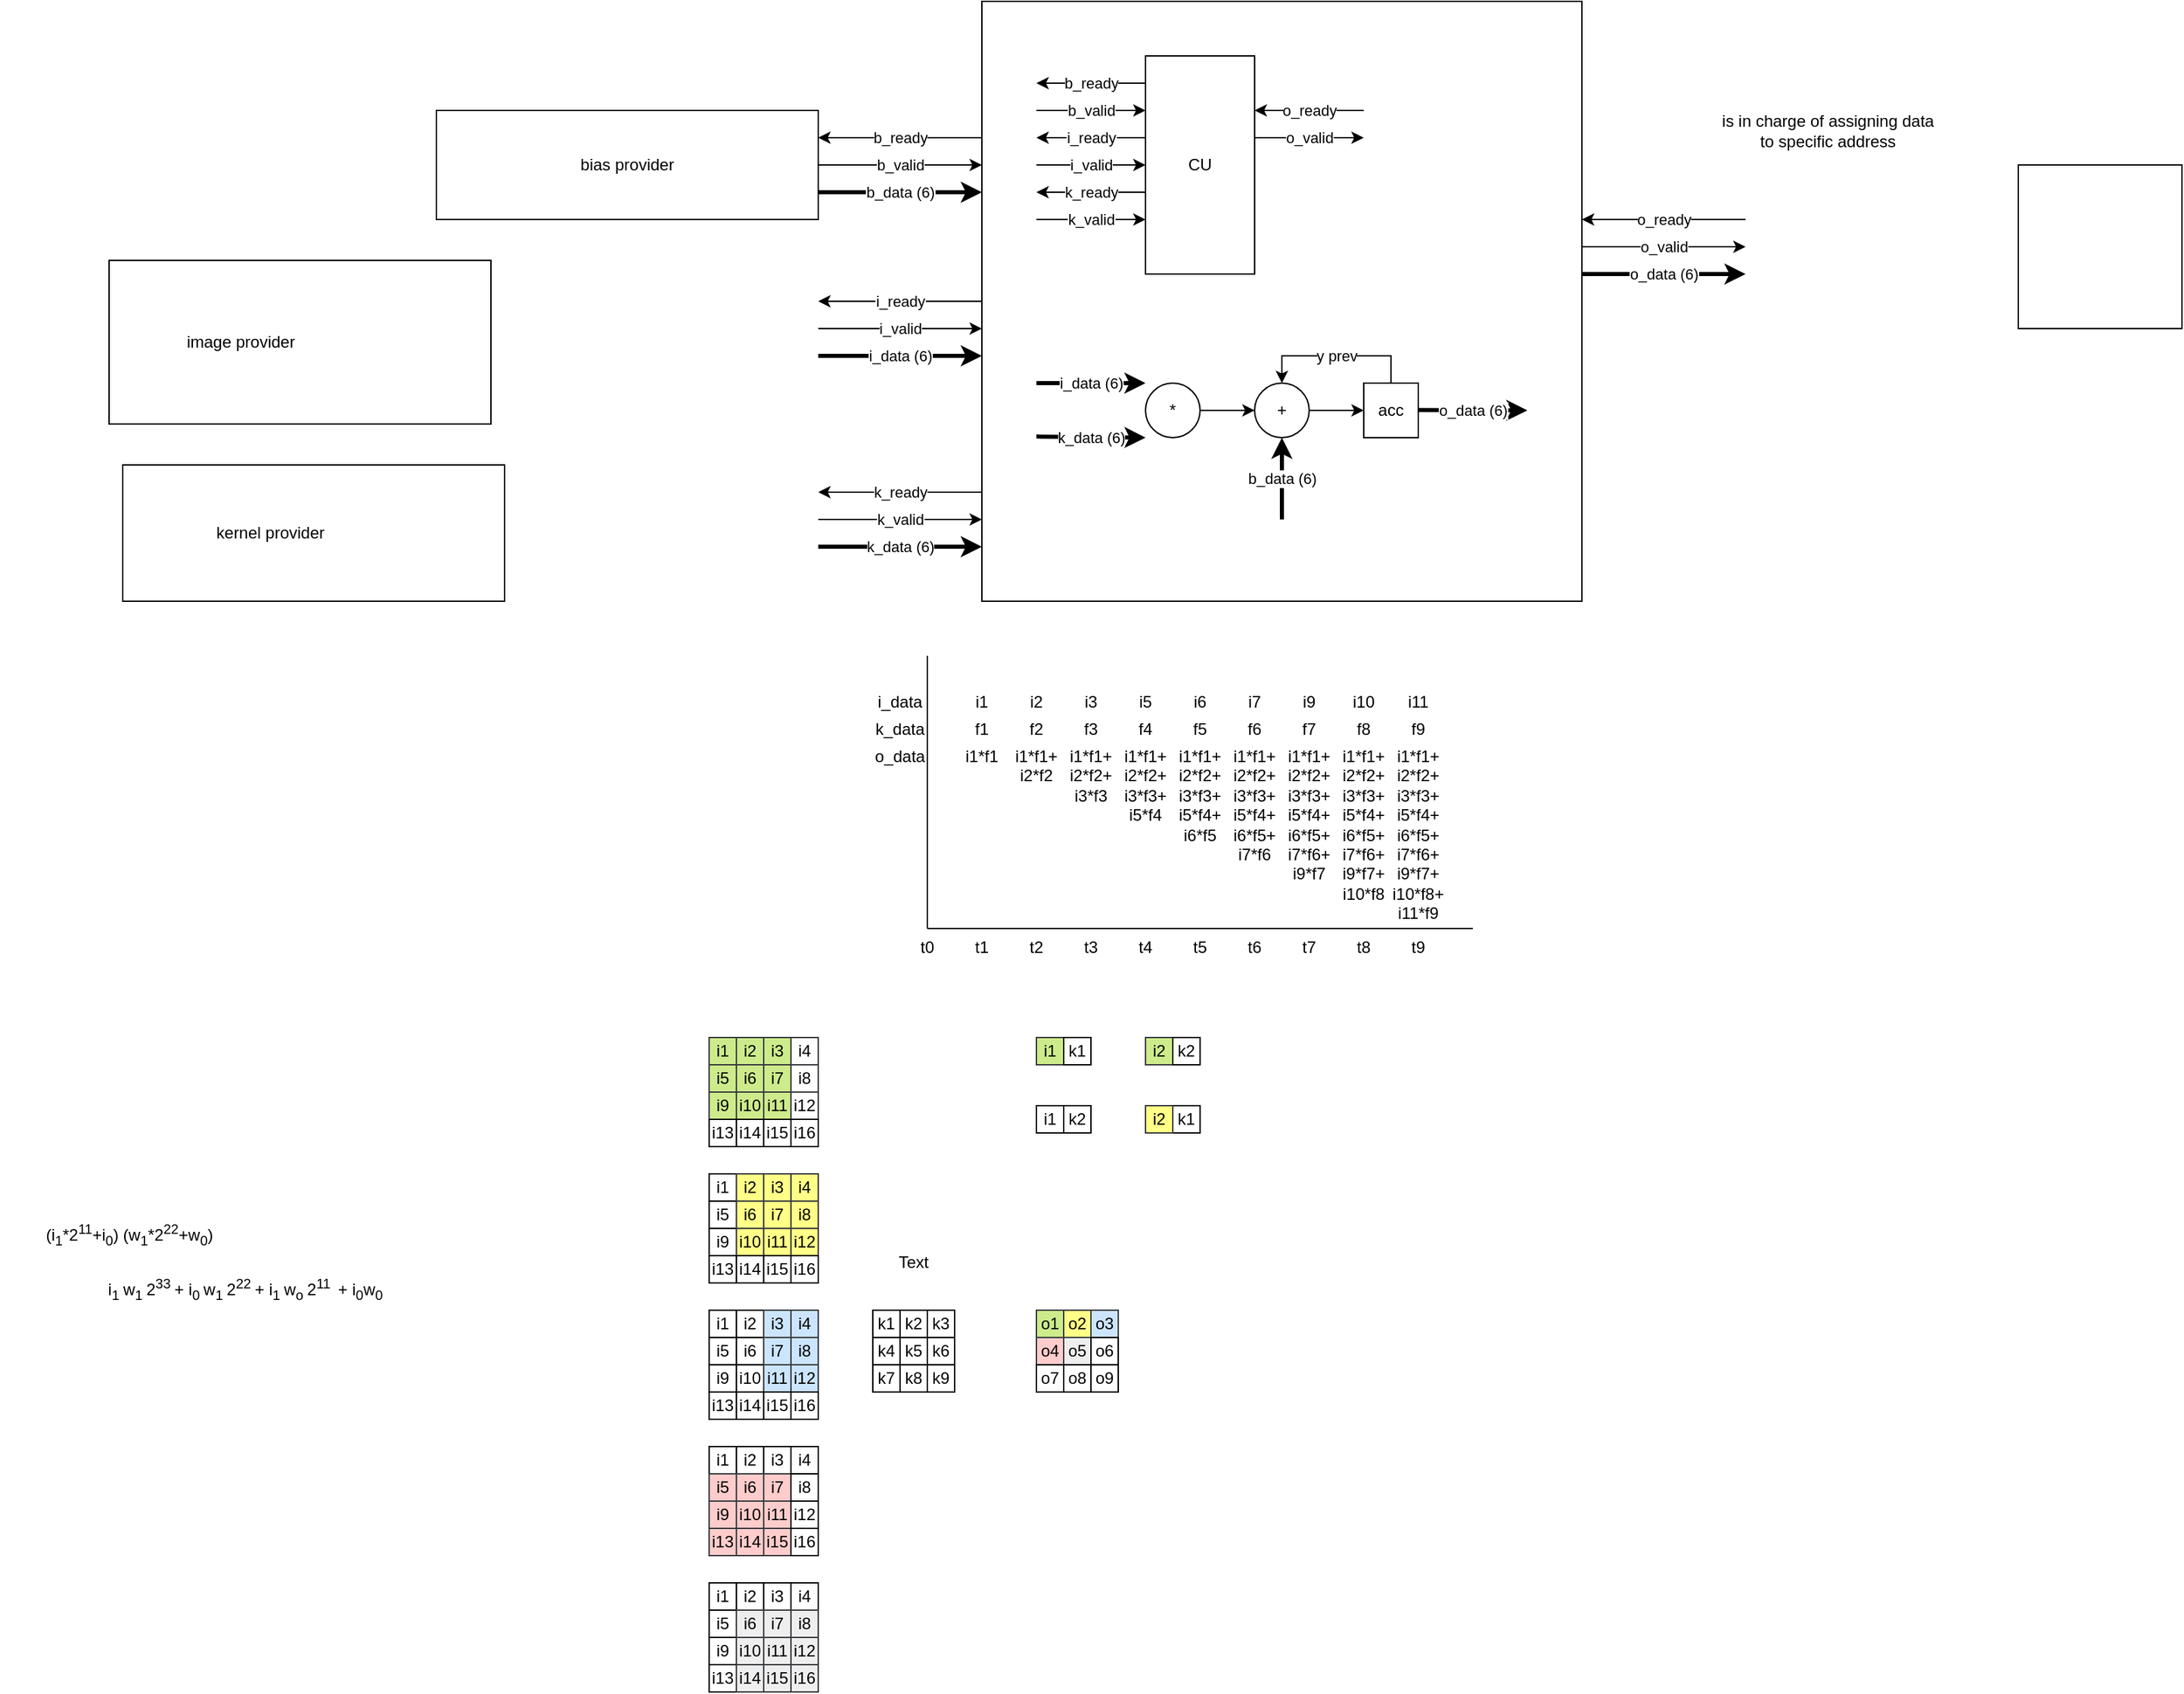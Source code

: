 <mxfile version="21.6.5" type="github">
  <diagram name="Página-1" id="gQT6w9QHkvldpJlVvD48">
    <mxGraphModel dx="1427" dy="1474" grid="1" gridSize="10" guides="1" tooltips="1" connect="1" arrows="1" fold="1" page="1" pageScale="1" pageWidth="827" pageHeight="1169" math="0" shadow="0">
      <root>
        <mxCell id="0" />
        <mxCell id="1" parent="0" />
        <mxCell id="95_640N-l1k5PT5QR-BK-123" value="" style="rounded=0;whiteSpace=wrap;html=1;" vertex="1" parent="1">
          <mxGeometry x="280" y="-120" width="440" height="440" as="geometry" />
        </mxCell>
        <mxCell id="95_640N-l1k5PT5QR-BK-111" value="kernel provider&amp;nbsp; &amp;nbsp; &amp;nbsp; &amp;nbsp; &amp;nbsp; &amp;nbsp; &amp;nbsp; &amp;nbsp; &amp;nbsp; &amp;nbsp;" style="rounded=0;whiteSpace=wrap;html=1;" vertex="1" parent="1">
          <mxGeometry x="-350" y="220" width="280" height="100" as="geometry" />
        </mxCell>
        <mxCell id="95_640N-l1k5PT5QR-BK-110" value="image provider&amp;nbsp; &amp;nbsp; &amp;nbsp; &amp;nbsp; &amp;nbsp; &amp;nbsp; &amp;nbsp; &amp;nbsp; &amp;nbsp; &amp;nbsp; &amp;nbsp; &amp;nbsp; &amp;nbsp;&amp;nbsp;" style="rounded=0;whiteSpace=wrap;html=1;" vertex="1" parent="1">
          <mxGeometry x="-360" y="70" width="280" height="120" as="geometry" />
        </mxCell>
        <mxCell id="95_640N-l1k5PT5QR-BK-108" value="" style="rounded=0;whiteSpace=wrap;html=1;" vertex="1" parent="1">
          <mxGeometry x="1040" width="120" height="120" as="geometry" />
        </mxCell>
        <mxCell id="95_640N-l1k5PT5QR-BK-4" value="i1" style="rounded=0;whiteSpace=wrap;html=1;fillColor=#cdeb8b;strokeColor=#36393d;" vertex="1" parent="1">
          <mxGeometry x="80" y="640" width="20" height="20" as="geometry" />
        </mxCell>
        <mxCell id="95_640N-l1k5PT5QR-BK-5" value="i2" style="rounded=0;whiteSpace=wrap;html=1;fillColor=#cdeb8b;strokeColor=#36393d;" vertex="1" parent="1">
          <mxGeometry x="100" y="640" width="20" height="20" as="geometry" />
        </mxCell>
        <mxCell id="95_640N-l1k5PT5QR-BK-6" value="i3" style="rounded=0;whiteSpace=wrap;html=1;fillColor=#cdeb8b;strokeColor=#36393d;" vertex="1" parent="1">
          <mxGeometry x="120" y="640" width="20" height="20" as="geometry" />
        </mxCell>
        <mxCell id="95_640N-l1k5PT5QR-BK-7" value="i4" style="rounded=0;whiteSpace=wrap;html=1;strokeColor=#36393d;" vertex="1" parent="1">
          <mxGeometry x="140" y="640" width="20" height="20" as="geometry" />
        </mxCell>
        <mxCell id="95_640N-l1k5PT5QR-BK-8" value="i5" style="rounded=0;whiteSpace=wrap;html=1;fillColor=#cdeb8b;strokeColor=#36393d;" vertex="1" parent="1">
          <mxGeometry x="80" y="660" width="20" height="20" as="geometry" />
        </mxCell>
        <mxCell id="95_640N-l1k5PT5QR-BK-9" value="i6" style="rounded=0;whiteSpace=wrap;html=1;fillColor=#cdeb8b;strokeColor=#36393d;" vertex="1" parent="1">
          <mxGeometry x="100" y="660" width="20" height="20" as="geometry" />
        </mxCell>
        <mxCell id="95_640N-l1k5PT5QR-BK-10" value="i7" style="rounded=0;whiteSpace=wrap;html=1;fillColor=#cdeb8b;strokeColor=#36393d;" vertex="1" parent="1">
          <mxGeometry x="120" y="660" width="20" height="20" as="geometry" />
        </mxCell>
        <mxCell id="95_640N-l1k5PT5QR-BK-11" value="i8" style="rounded=0;whiteSpace=wrap;html=1;strokeColor=#36393d;" vertex="1" parent="1">
          <mxGeometry x="140" y="660" width="20" height="20" as="geometry" />
        </mxCell>
        <mxCell id="95_640N-l1k5PT5QR-BK-12" value="i9" style="rounded=0;whiteSpace=wrap;html=1;fillColor=#cdeb8b;strokeColor=#36393d;" vertex="1" parent="1">
          <mxGeometry x="80" y="680" width="20" height="20" as="geometry" />
        </mxCell>
        <mxCell id="95_640N-l1k5PT5QR-BK-13" value="i10" style="rounded=0;whiteSpace=wrap;html=1;fillColor=#cdeb8b;strokeColor=#36393d;" vertex="1" parent="1">
          <mxGeometry x="100" y="680" width="20" height="20" as="geometry" />
        </mxCell>
        <mxCell id="95_640N-l1k5PT5QR-BK-14" value="i11" style="rounded=0;whiteSpace=wrap;html=1;fillColor=#cdeb8b;strokeColor=#36393d;" vertex="1" parent="1">
          <mxGeometry x="120" y="680" width="20" height="20" as="geometry" />
        </mxCell>
        <mxCell id="95_640N-l1k5PT5QR-BK-15" value="i12" style="rounded=0;whiteSpace=wrap;html=1;strokeColor=#36393d;" vertex="1" parent="1">
          <mxGeometry x="140" y="680" width="20" height="20" as="geometry" />
        </mxCell>
        <mxCell id="95_640N-l1k5PT5QR-BK-16" value="i13" style="rounded=0;whiteSpace=wrap;html=1;" vertex="1" parent="1">
          <mxGeometry x="80" y="700" width="20" height="20" as="geometry" />
        </mxCell>
        <mxCell id="95_640N-l1k5PT5QR-BK-17" value="i14" style="rounded=0;whiteSpace=wrap;html=1;" vertex="1" parent="1">
          <mxGeometry x="100" y="700" width="20" height="20" as="geometry" />
        </mxCell>
        <mxCell id="95_640N-l1k5PT5QR-BK-18" value="i15" style="rounded=0;whiteSpace=wrap;html=1;" vertex="1" parent="1">
          <mxGeometry x="120" y="700" width="20" height="20" as="geometry" />
        </mxCell>
        <mxCell id="95_640N-l1k5PT5QR-BK-19" value="i16" style="rounded=0;whiteSpace=wrap;html=1;" vertex="1" parent="1">
          <mxGeometry x="140" y="700" width="20" height="20" as="geometry" />
        </mxCell>
        <mxCell id="95_640N-l1k5PT5QR-BK-20" value="k1" style="rounded=0;whiteSpace=wrap;html=1;" vertex="1" parent="1">
          <mxGeometry x="200" y="840" width="20" height="20" as="geometry" />
        </mxCell>
        <mxCell id="95_640N-l1k5PT5QR-BK-21" value="k2" style="rounded=0;whiteSpace=wrap;html=1;" vertex="1" parent="1">
          <mxGeometry x="220" y="840" width="20" height="20" as="geometry" />
        </mxCell>
        <mxCell id="95_640N-l1k5PT5QR-BK-22" value="k3" style="rounded=0;whiteSpace=wrap;html=1;" vertex="1" parent="1">
          <mxGeometry x="240" y="840" width="20" height="20" as="geometry" />
        </mxCell>
        <mxCell id="95_640N-l1k5PT5QR-BK-24" value="k4" style="rounded=0;whiteSpace=wrap;html=1;" vertex="1" parent="1">
          <mxGeometry x="200" y="860" width="20" height="20" as="geometry" />
        </mxCell>
        <mxCell id="95_640N-l1k5PT5QR-BK-25" value="k5" style="rounded=0;whiteSpace=wrap;html=1;" vertex="1" parent="1">
          <mxGeometry x="220" y="860" width="20" height="20" as="geometry" />
        </mxCell>
        <mxCell id="95_640N-l1k5PT5QR-BK-26" value="k6" style="rounded=0;whiteSpace=wrap;html=1;" vertex="1" parent="1">
          <mxGeometry x="240" y="860" width="20" height="20" as="geometry" />
        </mxCell>
        <mxCell id="95_640N-l1k5PT5QR-BK-28" value="k7" style="rounded=0;whiteSpace=wrap;html=1;" vertex="1" parent="1">
          <mxGeometry x="200" y="880" width="20" height="20" as="geometry" />
        </mxCell>
        <mxCell id="95_640N-l1k5PT5QR-BK-29" value="k8" style="rounded=0;whiteSpace=wrap;html=1;" vertex="1" parent="1">
          <mxGeometry x="220" y="880" width="20" height="20" as="geometry" />
        </mxCell>
        <mxCell id="95_640N-l1k5PT5QR-BK-30" value="k9" style="rounded=0;whiteSpace=wrap;html=1;" vertex="1" parent="1">
          <mxGeometry x="240" y="880" width="20" height="20" as="geometry" />
        </mxCell>
        <mxCell id="95_640N-l1k5PT5QR-BK-35" style="edgeStyle=orthogonalEdgeStyle;rounded=0;orthogonalLoop=1;jettySize=auto;html=1;" edge="1" parent="1" source="95_640N-l1k5PT5QR-BK-32" target="95_640N-l1k5PT5QR-BK-33">
          <mxGeometry relative="1" as="geometry" />
        </mxCell>
        <mxCell id="95_640N-l1k5PT5QR-BK-32" value="*" style="ellipse;whiteSpace=wrap;html=1;aspect=fixed;" vertex="1" parent="1">
          <mxGeometry x="400" y="160" width="40" height="40" as="geometry" />
        </mxCell>
        <mxCell id="95_640N-l1k5PT5QR-BK-36" style="edgeStyle=orthogonalEdgeStyle;rounded=0;orthogonalLoop=1;jettySize=auto;html=1;" edge="1" parent="1" source="95_640N-l1k5PT5QR-BK-33" target="95_640N-l1k5PT5QR-BK-34">
          <mxGeometry relative="1" as="geometry" />
        </mxCell>
        <mxCell id="95_640N-l1k5PT5QR-BK-33" value="+" style="ellipse;whiteSpace=wrap;html=1;aspect=fixed;" vertex="1" parent="1">
          <mxGeometry x="480" y="160" width="40" height="40" as="geometry" />
        </mxCell>
        <mxCell id="95_640N-l1k5PT5QR-BK-37" value="y prev" style="edgeStyle=orthogonalEdgeStyle;rounded=0;orthogonalLoop=1;jettySize=auto;html=1;entryX=0.5;entryY=0;entryDx=0;entryDy=0;" edge="1" parent="1" source="95_640N-l1k5PT5QR-BK-34" target="95_640N-l1k5PT5QR-BK-33">
          <mxGeometry relative="1" as="geometry">
            <Array as="points">
              <mxPoint x="580" y="140" />
              <mxPoint x="500" y="140" />
            </Array>
          </mxGeometry>
        </mxCell>
        <mxCell id="95_640N-l1k5PT5QR-BK-34" value="acc" style="rounded=0;whiteSpace=wrap;html=1;" vertex="1" parent="1">
          <mxGeometry x="560" y="160" width="40" height="40" as="geometry" />
        </mxCell>
        <mxCell id="95_640N-l1k5PT5QR-BK-40" value="" style="endArrow=none;html=1;rounded=0;verticalAlign=top;" edge="1" parent="1">
          <mxGeometry width="50" height="50" relative="1" as="geometry">
            <mxPoint x="240" y="560" as="sourcePoint" />
            <mxPoint x="640" y="560" as="targetPoint" />
          </mxGeometry>
        </mxCell>
        <mxCell id="95_640N-l1k5PT5QR-BK-41" value="" style="endArrow=none;html=1;rounded=0;" edge="1" parent="1">
          <mxGeometry width="50" height="50" relative="1" as="geometry">
            <mxPoint x="240" y="560" as="sourcePoint" />
            <mxPoint x="240" y="360" as="targetPoint" />
          </mxGeometry>
        </mxCell>
        <mxCell id="95_640N-l1k5PT5QR-BK-43" value="t1" style="text;html=1;strokeColor=none;fillColor=none;align=center;verticalAlign=top;whiteSpace=wrap;rounded=0;" vertex="1" parent="1">
          <mxGeometry x="260" y="560" width="40" height="20" as="geometry" />
        </mxCell>
        <mxCell id="95_640N-l1k5PT5QR-BK-44" value="t0" style="text;html=1;strokeColor=none;fillColor=none;align=center;verticalAlign=top;whiteSpace=wrap;rounded=0;" vertex="1" parent="1">
          <mxGeometry x="220" y="560" width="40" height="20" as="geometry" />
        </mxCell>
        <mxCell id="95_640N-l1k5PT5QR-BK-46" value="t2" style="text;html=1;strokeColor=none;fillColor=none;align=center;verticalAlign=top;whiteSpace=wrap;rounded=0;" vertex="1" parent="1">
          <mxGeometry x="300" y="560" width="40" height="20" as="geometry" />
        </mxCell>
        <mxCell id="95_640N-l1k5PT5QR-BK-47" value="t3" style="text;html=1;strokeColor=none;fillColor=none;align=center;verticalAlign=top;whiteSpace=wrap;rounded=0;" vertex="1" parent="1">
          <mxGeometry x="340" y="560" width="40" height="20" as="geometry" />
        </mxCell>
        <mxCell id="95_640N-l1k5PT5QR-BK-50" value="i_data" style="text;html=1;strokeColor=none;fillColor=none;align=center;verticalAlign=top;whiteSpace=wrap;rounded=0;" vertex="1" parent="1">
          <mxGeometry x="200" y="380" width="40" height="20" as="geometry" />
        </mxCell>
        <mxCell id="95_640N-l1k5PT5QR-BK-51" value="k_data" style="text;html=1;strokeColor=none;fillColor=none;align=center;verticalAlign=top;whiteSpace=wrap;rounded=0;" vertex="1" parent="1">
          <mxGeometry x="200" y="400" width="40" height="20" as="geometry" />
        </mxCell>
        <mxCell id="95_640N-l1k5PT5QR-BK-52" value="o_data" style="text;html=1;strokeColor=none;fillColor=none;align=center;verticalAlign=top;whiteSpace=wrap;rounded=0;" vertex="1" parent="1">
          <mxGeometry x="200" y="420" width="40" height="20" as="geometry" />
        </mxCell>
        <mxCell id="95_640N-l1k5PT5QR-BK-53" value="i1" style="text;html=1;strokeColor=none;fillColor=none;align=center;verticalAlign=top;whiteSpace=wrap;rounded=0;" vertex="1" parent="1">
          <mxGeometry x="260" y="380" width="40" height="20" as="geometry" />
        </mxCell>
        <mxCell id="95_640N-l1k5PT5QR-BK-54" value="f1" style="text;html=1;strokeColor=none;fillColor=none;align=center;verticalAlign=top;whiteSpace=wrap;rounded=0;" vertex="1" parent="1">
          <mxGeometry x="260" y="400" width="40" height="20" as="geometry" />
        </mxCell>
        <mxCell id="95_640N-l1k5PT5QR-BK-55" value="i2" style="text;html=1;strokeColor=none;fillColor=none;align=center;verticalAlign=top;whiteSpace=wrap;rounded=0;" vertex="1" parent="1">
          <mxGeometry x="300" y="380" width="40" height="20" as="geometry" />
        </mxCell>
        <mxCell id="95_640N-l1k5PT5QR-BK-56" value="f2" style="text;html=1;strokeColor=none;fillColor=none;align=center;verticalAlign=top;whiteSpace=wrap;rounded=0;" vertex="1" parent="1">
          <mxGeometry x="300" y="400" width="40" height="20" as="geometry" />
        </mxCell>
        <mxCell id="95_640N-l1k5PT5QR-BK-57" value="i3" style="text;html=1;strokeColor=none;fillColor=none;align=center;verticalAlign=top;whiteSpace=wrap;rounded=0;" vertex="1" parent="1">
          <mxGeometry x="340" y="380" width="40" height="20" as="geometry" />
        </mxCell>
        <mxCell id="95_640N-l1k5PT5QR-BK-58" value="f3" style="text;html=1;strokeColor=none;fillColor=none;align=center;verticalAlign=top;whiteSpace=wrap;rounded=0;" vertex="1" parent="1">
          <mxGeometry x="340" y="400" width="40" height="20" as="geometry" />
        </mxCell>
        <mxCell id="95_640N-l1k5PT5QR-BK-59" value="i5" style="text;html=1;strokeColor=none;fillColor=none;align=center;verticalAlign=top;whiteSpace=wrap;rounded=0;" vertex="1" parent="1">
          <mxGeometry x="380" y="380" width="40" height="20" as="geometry" />
        </mxCell>
        <mxCell id="95_640N-l1k5PT5QR-BK-60" value="f4" style="text;html=1;strokeColor=none;fillColor=none;align=center;verticalAlign=top;whiteSpace=wrap;rounded=0;" vertex="1" parent="1">
          <mxGeometry x="380" y="400" width="40" height="20" as="geometry" />
        </mxCell>
        <mxCell id="95_640N-l1k5PT5QR-BK-61" value="t4" style="text;html=1;strokeColor=none;fillColor=none;align=center;verticalAlign=top;whiteSpace=wrap;rounded=0;" vertex="1" parent="1">
          <mxGeometry x="380" y="560" width="40" height="20" as="geometry" />
        </mxCell>
        <mxCell id="95_640N-l1k5PT5QR-BK-62" value="i6" style="text;html=1;strokeColor=none;fillColor=none;align=center;verticalAlign=top;whiteSpace=wrap;rounded=0;" vertex="1" parent="1">
          <mxGeometry x="420" y="380" width="40" height="20" as="geometry" />
        </mxCell>
        <mxCell id="95_640N-l1k5PT5QR-BK-63" value="f5" style="text;html=1;strokeColor=none;fillColor=none;align=center;verticalAlign=top;whiteSpace=wrap;rounded=0;" vertex="1" parent="1">
          <mxGeometry x="420" y="400" width="40" height="20" as="geometry" />
        </mxCell>
        <mxCell id="95_640N-l1k5PT5QR-BK-64" value="i7" style="text;html=1;strokeColor=none;fillColor=none;align=center;verticalAlign=top;whiteSpace=wrap;rounded=0;" vertex="1" parent="1">
          <mxGeometry x="460" y="380" width="40" height="20" as="geometry" />
        </mxCell>
        <mxCell id="95_640N-l1k5PT5QR-BK-65" value="f6" style="text;html=1;strokeColor=none;fillColor=none;align=center;verticalAlign=top;whiteSpace=wrap;rounded=0;" vertex="1" parent="1">
          <mxGeometry x="460" y="400" width="40" height="20" as="geometry" />
        </mxCell>
        <mxCell id="95_640N-l1k5PT5QR-BK-66" value="i9" style="text;html=1;strokeColor=none;fillColor=none;align=center;verticalAlign=top;whiteSpace=wrap;rounded=0;" vertex="1" parent="1">
          <mxGeometry x="500" y="380" width="40" height="20" as="geometry" />
        </mxCell>
        <mxCell id="95_640N-l1k5PT5QR-BK-67" value="f7" style="text;html=1;strokeColor=none;fillColor=none;align=center;verticalAlign=top;whiteSpace=wrap;rounded=0;" vertex="1" parent="1">
          <mxGeometry x="500" y="400" width="40" height="20" as="geometry" />
        </mxCell>
        <mxCell id="95_640N-l1k5PT5QR-BK-68" value="i10" style="text;html=1;strokeColor=none;fillColor=none;align=center;verticalAlign=top;whiteSpace=wrap;rounded=0;" vertex="1" parent="1">
          <mxGeometry x="540" y="380" width="40" height="20" as="geometry" />
        </mxCell>
        <mxCell id="95_640N-l1k5PT5QR-BK-69" value="f8" style="text;html=1;strokeColor=none;fillColor=none;align=center;verticalAlign=top;whiteSpace=wrap;rounded=0;" vertex="1" parent="1">
          <mxGeometry x="540" y="400" width="40" height="20" as="geometry" />
        </mxCell>
        <mxCell id="95_640N-l1k5PT5QR-BK-77" value="i11" style="text;html=1;strokeColor=none;fillColor=none;align=center;verticalAlign=top;whiteSpace=wrap;rounded=0;" vertex="1" parent="1">
          <mxGeometry x="580" y="380" width="40" height="20" as="geometry" />
        </mxCell>
        <mxCell id="95_640N-l1k5PT5QR-BK-78" value="f9" style="text;html=1;strokeColor=none;fillColor=none;align=center;verticalAlign=top;whiteSpace=wrap;rounded=0;" vertex="1" parent="1">
          <mxGeometry x="580" y="400" width="40" height="20" as="geometry" />
        </mxCell>
        <mxCell id="95_640N-l1k5PT5QR-BK-79" value="i1*f1" style="text;html=1;strokeColor=none;fillColor=none;align=center;verticalAlign=top;whiteSpace=wrap;rounded=0;" vertex="1" parent="1">
          <mxGeometry x="260" y="420" width="40" height="150" as="geometry" />
        </mxCell>
        <mxCell id="95_640N-l1k5PT5QR-BK-81" value="i1*f1+&lt;br&gt;i2*f2" style="text;html=1;strokeColor=none;fillColor=none;align=center;verticalAlign=top;whiteSpace=wrap;rounded=0;" vertex="1" parent="1">
          <mxGeometry x="300" y="420" width="40" height="150" as="geometry" />
        </mxCell>
        <mxCell id="95_640N-l1k5PT5QR-BK-82" value="i1*f1+&lt;br&gt;i2*f2+&lt;br&gt;i3*f3" style="text;html=1;strokeColor=none;fillColor=none;align=center;verticalAlign=top;whiteSpace=wrap;rounded=0;" vertex="1" parent="1">
          <mxGeometry x="340" y="420" width="40" height="150" as="geometry" />
        </mxCell>
        <mxCell id="95_640N-l1k5PT5QR-BK-83" value="i1*f1+&lt;br&gt;i2*f2+&lt;br&gt;i3*f3+&lt;br&gt;i5*f4" style="text;html=1;strokeColor=none;fillColor=none;align=center;verticalAlign=top;whiteSpace=wrap;rounded=0;" vertex="1" parent="1">
          <mxGeometry x="380" y="420" width="40" height="150" as="geometry" />
        </mxCell>
        <mxCell id="95_640N-l1k5PT5QR-BK-84" value="i1*f1+&lt;br&gt;i2*f2+&lt;br&gt;i3*f3+&lt;br&gt;i5*f4+&lt;br&gt;i6*f5" style="text;html=1;strokeColor=none;fillColor=none;align=center;verticalAlign=top;whiteSpace=wrap;rounded=0;" vertex="1" parent="1">
          <mxGeometry x="420" y="420" width="40" height="150" as="geometry" />
        </mxCell>
        <mxCell id="95_640N-l1k5PT5QR-BK-85" value="i1*f1+&lt;br&gt;i2*f2+&lt;br&gt;i3*f3+&lt;br&gt;i5*f4+&lt;br&gt;i6*f5+&lt;br&gt;i7*f6" style="text;html=1;strokeColor=none;fillColor=none;align=center;verticalAlign=top;whiteSpace=wrap;rounded=0;" vertex="1" parent="1">
          <mxGeometry x="460" y="420" width="40" height="150" as="geometry" />
        </mxCell>
        <mxCell id="95_640N-l1k5PT5QR-BK-86" value="i1*f1+&lt;br&gt;i2*f2+&lt;br&gt;i3*f3+&lt;br&gt;i5*f4+&lt;br&gt;i6*f5+&lt;br&gt;i7*f6+&lt;br&gt;i9*f7" style="text;html=1;strokeColor=none;fillColor=none;align=center;verticalAlign=top;whiteSpace=wrap;rounded=0;" vertex="1" parent="1">
          <mxGeometry x="500" y="420" width="40" height="150" as="geometry" />
        </mxCell>
        <mxCell id="95_640N-l1k5PT5QR-BK-87" value="i1*f1+&lt;br&gt;i2*f2+&lt;br&gt;i3*f3+&lt;br&gt;i5*f4+&lt;br&gt;i6*f5+&lt;br&gt;i7*f6+&lt;br&gt;i9*f7+&lt;br&gt;i10*f8" style="text;html=1;strokeColor=none;fillColor=none;align=center;verticalAlign=top;whiteSpace=wrap;rounded=0;" vertex="1" parent="1">
          <mxGeometry x="540" y="420" width="40" height="150" as="geometry" />
        </mxCell>
        <mxCell id="95_640N-l1k5PT5QR-BK-88" value="i1*f1+&lt;br&gt;i2*f2+&lt;br&gt;i3*f3+&lt;br&gt;i5*f4+&lt;br&gt;i6*f5+&lt;br&gt;i7*f6+&lt;br&gt;i9*f7+&lt;br&gt;i10*f8+&lt;br&gt;i11*f9" style="text;html=1;strokeColor=none;fillColor=none;align=center;verticalAlign=top;whiteSpace=wrap;rounded=0;" vertex="1" parent="1">
          <mxGeometry x="580" y="420" width="40" height="150" as="geometry" />
        </mxCell>
        <mxCell id="95_640N-l1k5PT5QR-BK-89" value="t5" style="text;html=1;strokeColor=none;fillColor=none;align=center;verticalAlign=top;whiteSpace=wrap;rounded=0;" vertex="1" parent="1">
          <mxGeometry x="420" y="560" width="40" height="20" as="geometry" />
        </mxCell>
        <mxCell id="95_640N-l1k5PT5QR-BK-90" value="t6" style="text;html=1;strokeColor=none;fillColor=none;align=center;verticalAlign=top;whiteSpace=wrap;rounded=0;" vertex="1" parent="1">
          <mxGeometry x="460" y="560" width="40" height="20" as="geometry" />
        </mxCell>
        <mxCell id="95_640N-l1k5PT5QR-BK-91" value="t7" style="text;html=1;strokeColor=none;fillColor=none;align=center;verticalAlign=top;whiteSpace=wrap;rounded=0;" vertex="1" parent="1">
          <mxGeometry x="500" y="560" width="40" height="20" as="geometry" />
        </mxCell>
        <mxCell id="95_640N-l1k5PT5QR-BK-92" value="t8" style="text;html=1;strokeColor=none;fillColor=none;align=center;verticalAlign=top;whiteSpace=wrap;rounded=0;" vertex="1" parent="1">
          <mxGeometry x="540" y="560" width="40" height="20" as="geometry" />
        </mxCell>
        <mxCell id="95_640N-l1k5PT5QR-BK-93" value="t9" style="text;html=1;strokeColor=none;fillColor=none;align=center;verticalAlign=top;whiteSpace=wrap;rounded=0;" vertex="1" parent="1">
          <mxGeometry x="580" y="560" width="40" height="20" as="geometry" />
        </mxCell>
        <mxCell id="95_640N-l1k5PT5QR-BK-109" value="i_valid" style="edgeStyle=orthogonalEdgeStyle;rounded=0;orthogonalLoop=1;jettySize=auto;html=1;" edge="1" parent="1">
          <mxGeometry relative="1" as="geometry">
            <mxPoint x="280" y="120" as="targetPoint" />
            <mxPoint x="160" y="120" as="sourcePoint" />
          </mxGeometry>
        </mxCell>
        <mxCell id="95_640N-l1k5PT5QR-BK-94" value="CU" style="rounded=0;whiteSpace=wrap;html=1;" vertex="1" parent="1">
          <mxGeometry x="400" y="-80" width="80" height="160" as="geometry" />
        </mxCell>
        <mxCell id="95_640N-l1k5PT5QR-BK-95" value="o1" style="rounded=0;whiteSpace=wrap;html=1;fillColor=#cdeb8b;strokeColor=#36393d;" vertex="1" parent="1">
          <mxGeometry x="320" y="840" width="20" height="20" as="geometry" />
        </mxCell>
        <mxCell id="95_640N-l1k5PT5QR-BK-96" value="o2" style="rounded=0;whiteSpace=wrap;html=1;fillColor=#ffff88;strokeColor=#36393d;" vertex="1" parent="1">
          <mxGeometry x="340" y="840" width="20" height="20" as="geometry" />
        </mxCell>
        <mxCell id="95_640N-l1k5PT5QR-BK-97" value="o3" style="rounded=0;whiteSpace=wrap;html=1;fillColor=#cce5ff;strokeColor=#36393d;" vertex="1" parent="1">
          <mxGeometry x="360" y="840" width="20" height="20" as="geometry" />
        </mxCell>
        <mxCell id="95_640N-l1k5PT5QR-BK-98" value="o4" style="rounded=0;whiteSpace=wrap;html=1;fillColor=#ffcccc;strokeColor=#36393d;" vertex="1" parent="1">
          <mxGeometry x="320" y="860" width="20" height="20" as="geometry" />
        </mxCell>
        <mxCell id="95_640N-l1k5PT5QR-BK-99" value="o5" style="rounded=0;whiteSpace=wrap;html=1;fillColor=#eeeeee;strokeColor=#36393d;" vertex="1" parent="1">
          <mxGeometry x="340" y="860" width="20" height="20" as="geometry" />
        </mxCell>
        <mxCell id="95_640N-l1k5PT5QR-BK-100" value="o6" style="rounded=0;whiteSpace=wrap;html=1;" vertex="1" parent="1">
          <mxGeometry x="360" y="860" width="20" height="20" as="geometry" />
        </mxCell>
        <mxCell id="95_640N-l1k5PT5QR-BK-101" value="o7" style="rounded=0;whiteSpace=wrap;html=1;" vertex="1" parent="1">
          <mxGeometry x="320" y="880" width="20" height="20" as="geometry" />
        </mxCell>
        <mxCell id="95_640N-l1k5PT5QR-BK-102" value="o8" style="rounded=0;whiteSpace=wrap;html=1;" vertex="1" parent="1">
          <mxGeometry x="340" y="880" width="20" height="20" as="geometry" />
        </mxCell>
        <mxCell id="95_640N-l1k5PT5QR-BK-103" value="o9" style="rounded=0;whiteSpace=wrap;html=1;" vertex="1" parent="1">
          <mxGeometry x="360" y="880" width="20" height="20" as="geometry" />
        </mxCell>
        <mxCell id="95_640N-l1k5PT5QR-BK-106" value="i_data (6)" style="endArrow=classic;html=1;rounded=0;strokeWidth=3;" edge="1" parent="1">
          <mxGeometry width="50" height="50" relative="1" as="geometry">
            <mxPoint x="160.0" y="140" as="sourcePoint" />
            <mxPoint x="280" y="140" as="targetPoint" />
          </mxGeometry>
        </mxCell>
        <mxCell id="95_640N-l1k5PT5QR-BK-107" value="k_data (6)" style="endArrow=classic;html=1;rounded=0;strokeWidth=3;" edge="1" parent="1">
          <mxGeometry width="50" height="50" relative="1" as="geometry">
            <mxPoint x="160" y="280" as="sourcePoint" />
            <mxPoint x="280" y="280" as="targetPoint" />
            <mxPoint as="offset" />
          </mxGeometry>
        </mxCell>
        <mxCell id="95_640N-l1k5PT5QR-BK-112" value="i_ready" style="edgeStyle=orthogonalEdgeStyle;rounded=0;orthogonalLoop=1;jettySize=auto;html=1;" edge="1" parent="1">
          <mxGeometry relative="1" as="geometry">
            <mxPoint x="160" y="100" as="targetPoint" />
            <mxPoint x="280" y="100" as="sourcePoint" />
            <mxPoint as="offset" />
          </mxGeometry>
        </mxCell>
        <mxCell id="95_640N-l1k5PT5QR-BK-113" value="k_valid" style="edgeStyle=orthogonalEdgeStyle;rounded=0;orthogonalLoop=1;jettySize=auto;html=1;" edge="1" parent="1">
          <mxGeometry relative="1" as="geometry">
            <mxPoint x="280" y="260" as="targetPoint" />
            <mxPoint x="160" y="260" as="sourcePoint" />
          </mxGeometry>
        </mxCell>
        <mxCell id="95_640N-l1k5PT5QR-BK-114" value="k_ready" style="edgeStyle=orthogonalEdgeStyle;rounded=0;orthogonalLoop=1;jettySize=auto;html=1;" edge="1" parent="1">
          <mxGeometry relative="1" as="geometry">
            <mxPoint x="160" y="240" as="targetPoint" />
            <mxPoint x="280" y="240" as="sourcePoint" />
            <mxPoint as="offset" />
          </mxGeometry>
        </mxCell>
        <mxCell id="95_640N-l1k5PT5QR-BK-116" value="bias provider" style="rounded=0;whiteSpace=wrap;html=1;" vertex="1" parent="1">
          <mxGeometry x="-120" y="-40" width="280" height="80" as="geometry" />
        </mxCell>
        <mxCell id="95_640N-l1k5PT5QR-BK-117" value="b_valid" style="edgeStyle=orthogonalEdgeStyle;rounded=0;orthogonalLoop=1;jettySize=auto;html=1;" edge="1" parent="1">
          <mxGeometry relative="1" as="geometry">
            <mxPoint x="280" as="targetPoint" />
            <mxPoint x="160" as="sourcePoint" />
          </mxGeometry>
        </mxCell>
        <mxCell id="95_640N-l1k5PT5QR-BK-118" value="b_data (6)" style="endArrow=classic;html=1;rounded=0;strokeWidth=3;" edge="1" parent="1">
          <mxGeometry width="50" height="50" relative="1" as="geometry">
            <mxPoint x="160.0" y="20" as="sourcePoint" />
            <mxPoint x="280" y="20" as="targetPoint" />
          </mxGeometry>
        </mxCell>
        <mxCell id="95_640N-l1k5PT5QR-BK-119" value="b_ready" style="edgeStyle=orthogonalEdgeStyle;rounded=0;orthogonalLoop=1;jettySize=auto;html=1;" edge="1" parent="1">
          <mxGeometry relative="1" as="geometry">
            <mxPoint x="160" y="-20" as="targetPoint" />
            <mxPoint x="280" y="-20" as="sourcePoint" />
            <mxPoint as="offset" />
          </mxGeometry>
        </mxCell>
        <mxCell id="95_640N-l1k5PT5QR-BK-120" value="o_valid" style="edgeStyle=orthogonalEdgeStyle;rounded=0;orthogonalLoop=1;jettySize=auto;html=1;" edge="1" parent="1">
          <mxGeometry relative="1" as="geometry">
            <mxPoint x="840" y="60" as="targetPoint" />
            <mxPoint x="720" y="60" as="sourcePoint" />
          </mxGeometry>
        </mxCell>
        <mxCell id="95_640N-l1k5PT5QR-BK-121" value="o_data (6)" style="endArrow=classic;html=1;rounded=0;strokeWidth=3;" edge="1" parent="1">
          <mxGeometry width="50" height="50" relative="1" as="geometry">
            <mxPoint x="720.0" y="80" as="sourcePoint" />
            <mxPoint x="840" y="80" as="targetPoint" />
          </mxGeometry>
        </mxCell>
        <mxCell id="95_640N-l1k5PT5QR-BK-122" value="o_ready" style="edgeStyle=orthogonalEdgeStyle;rounded=0;orthogonalLoop=1;jettySize=auto;html=1;" edge="1" parent="1">
          <mxGeometry relative="1" as="geometry">
            <mxPoint x="720" y="40" as="targetPoint" />
            <mxPoint x="840" y="40" as="sourcePoint" />
            <mxPoint as="offset" />
          </mxGeometry>
        </mxCell>
        <mxCell id="95_640N-l1k5PT5QR-BK-126" value="b_valid" style="edgeStyle=orthogonalEdgeStyle;rounded=0;orthogonalLoop=1;jettySize=auto;html=1;" edge="1" parent="1">
          <mxGeometry relative="1" as="geometry">
            <mxPoint x="400" y="-40" as="targetPoint" />
            <mxPoint x="320" y="-40" as="sourcePoint" />
          </mxGeometry>
        </mxCell>
        <mxCell id="95_640N-l1k5PT5QR-BK-127" value="b_ready" style="edgeStyle=orthogonalEdgeStyle;rounded=0;orthogonalLoop=1;jettySize=auto;html=1;" edge="1" parent="1">
          <mxGeometry relative="1" as="geometry">
            <mxPoint x="320" y="-60" as="targetPoint" />
            <mxPoint x="400" y="-60" as="sourcePoint" />
            <mxPoint as="offset" />
          </mxGeometry>
        </mxCell>
        <mxCell id="95_640N-l1k5PT5QR-BK-128" value="i_valid" style="edgeStyle=orthogonalEdgeStyle;rounded=0;orthogonalLoop=1;jettySize=auto;html=1;" edge="1" parent="1">
          <mxGeometry relative="1" as="geometry">
            <mxPoint x="400" as="targetPoint" />
            <mxPoint x="320" as="sourcePoint" />
          </mxGeometry>
        </mxCell>
        <mxCell id="95_640N-l1k5PT5QR-BK-129" value="i_ready" style="edgeStyle=orthogonalEdgeStyle;rounded=0;orthogonalLoop=1;jettySize=auto;html=1;" edge="1" parent="1">
          <mxGeometry relative="1" as="geometry">
            <mxPoint x="320" y="-20" as="targetPoint" />
            <mxPoint x="400" y="-20" as="sourcePoint" />
            <mxPoint as="offset" />
          </mxGeometry>
        </mxCell>
        <mxCell id="95_640N-l1k5PT5QR-BK-130" value="k_valid" style="edgeStyle=orthogonalEdgeStyle;rounded=0;orthogonalLoop=1;jettySize=auto;html=1;" edge="1" parent="1">
          <mxGeometry relative="1" as="geometry">
            <mxPoint x="400" y="40" as="targetPoint" />
            <mxPoint x="320" y="40" as="sourcePoint" />
          </mxGeometry>
        </mxCell>
        <mxCell id="95_640N-l1k5PT5QR-BK-131" value="k_ready" style="edgeStyle=orthogonalEdgeStyle;rounded=0;orthogonalLoop=1;jettySize=auto;html=1;" edge="1" parent="1">
          <mxGeometry relative="1" as="geometry">
            <mxPoint x="320" y="20" as="targetPoint" />
            <mxPoint x="400" y="20" as="sourcePoint" />
            <mxPoint as="offset" />
          </mxGeometry>
        </mxCell>
        <mxCell id="95_640N-l1k5PT5QR-BK-132" value="o_valid" style="edgeStyle=orthogonalEdgeStyle;rounded=0;orthogonalLoop=1;jettySize=auto;html=1;" edge="1" parent="1">
          <mxGeometry relative="1" as="geometry">
            <mxPoint x="560" y="-20" as="targetPoint" />
            <mxPoint x="480" y="-20" as="sourcePoint" />
          </mxGeometry>
        </mxCell>
        <mxCell id="95_640N-l1k5PT5QR-BK-133" value="o_ready" style="edgeStyle=orthogonalEdgeStyle;rounded=0;orthogonalLoop=1;jettySize=auto;html=1;" edge="1" parent="1">
          <mxGeometry relative="1" as="geometry">
            <mxPoint x="480" y="-40" as="targetPoint" />
            <mxPoint x="560" y="-40" as="sourcePoint" />
            <mxPoint as="offset" />
          </mxGeometry>
        </mxCell>
        <mxCell id="95_640N-l1k5PT5QR-BK-134" value="i_data (6)" style="endArrow=classic;html=1;rounded=0;strokeWidth=3;" edge="1" parent="1">
          <mxGeometry width="50" height="50" relative="1" as="geometry">
            <mxPoint x="320" y="160" as="sourcePoint" />
            <mxPoint x="400" y="160" as="targetPoint" />
          </mxGeometry>
        </mxCell>
        <mxCell id="95_640N-l1k5PT5QR-BK-135" value="k_data (6)" style="endArrow=classic;html=1;rounded=0;strokeWidth=3;" edge="1" parent="1">
          <mxGeometry width="50" height="50" relative="1" as="geometry">
            <mxPoint x="320" y="199.17" as="sourcePoint" />
            <mxPoint x="400" y="200" as="targetPoint" />
            <mxPoint as="offset" />
          </mxGeometry>
        </mxCell>
        <mxCell id="95_640N-l1k5PT5QR-BK-136" value="b_data (6)" style="endArrow=classic;html=1;rounded=0;strokeWidth=3;entryX=0.5;entryY=1;entryDx=0;entryDy=0;" edge="1" parent="1" target="95_640N-l1k5PT5QR-BK-33">
          <mxGeometry width="50" height="50" relative="1" as="geometry">
            <mxPoint x="500" y="260" as="sourcePoint" />
            <mxPoint x="534" y="239.17" as="targetPoint" />
          </mxGeometry>
        </mxCell>
        <mxCell id="95_640N-l1k5PT5QR-BK-137" value="o_data (6)" style="endArrow=classic;html=1;rounded=0;strokeWidth=3;" edge="1" parent="1">
          <mxGeometry width="50" height="50" relative="1" as="geometry">
            <mxPoint x="600.0" y="179.71" as="sourcePoint" />
            <mxPoint x="680" y="180" as="targetPoint" />
          </mxGeometry>
        </mxCell>
        <mxCell id="95_640N-l1k5PT5QR-BK-138" value="is in charge of assigning data to specific address" style="text;html=1;strokeColor=none;fillColor=none;align=center;verticalAlign=middle;whiteSpace=wrap;rounded=0;" vertex="1" parent="1">
          <mxGeometry x="818.5" y="-40" width="163" height="30" as="geometry" />
        </mxCell>
        <mxCell id="95_640N-l1k5PT5QR-BK-139" value="i1" style="rounded=0;whiteSpace=wrap;html=1;" vertex="1" parent="1">
          <mxGeometry x="80" y="740" width="20" height="20" as="geometry" />
        </mxCell>
        <mxCell id="95_640N-l1k5PT5QR-BK-140" value="i2" style="rounded=0;whiteSpace=wrap;html=1;fillColor=#ffff88;strokeColor=#36393d;" vertex="1" parent="1">
          <mxGeometry x="100" y="740" width="20" height="20" as="geometry" />
        </mxCell>
        <mxCell id="95_640N-l1k5PT5QR-BK-141" value="i3" style="rounded=0;whiteSpace=wrap;html=1;fillColor=#ffff88;strokeColor=#36393d;" vertex="1" parent="1">
          <mxGeometry x="120" y="740" width="20" height="20" as="geometry" />
        </mxCell>
        <mxCell id="95_640N-l1k5PT5QR-BK-142" value="i4" style="rounded=0;whiteSpace=wrap;html=1;strokeColor=#36393d;fillColor=#ffff88;" vertex="1" parent="1">
          <mxGeometry x="140" y="740" width="20" height="20" as="geometry" />
        </mxCell>
        <mxCell id="95_640N-l1k5PT5QR-BK-143" value="i5" style="rounded=0;whiteSpace=wrap;html=1;" vertex="1" parent="1">
          <mxGeometry x="80" y="760" width="20" height="20" as="geometry" />
        </mxCell>
        <mxCell id="95_640N-l1k5PT5QR-BK-144" value="i6" style="rounded=0;whiteSpace=wrap;html=1;fillColor=#ffff88;strokeColor=#36393d;" vertex="1" parent="1">
          <mxGeometry x="100" y="760" width="20" height="20" as="geometry" />
        </mxCell>
        <mxCell id="95_640N-l1k5PT5QR-BK-145" value="i7" style="rounded=0;whiteSpace=wrap;html=1;fillColor=#ffff88;strokeColor=#36393d;" vertex="1" parent="1">
          <mxGeometry x="120" y="760" width="20" height="20" as="geometry" />
        </mxCell>
        <mxCell id="95_640N-l1k5PT5QR-BK-146" value="i8" style="rounded=0;whiteSpace=wrap;html=1;strokeColor=#36393d;fillColor=#ffff88;" vertex="1" parent="1">
          <mxGeometry x="140" y="760" width="20" height="20" as="geometry" />
        </mxCell>
        <mxCell id="95_640N-l1k5PT5QR-BK-147" value="i9" style="rounded=0;whiteSpace=wrap;html=1;" vertex="1" parent="1">
          <mxGeometry x="80" y="780" width="20" height="20" as="geometry" />
        </mxCell>
        <mxCell id="95_640N-l1k5PT5QR-BK-148" value="i10" style="rounded=0;whiteSpace=wrap;html=1;fillColor=#ffff88;strokeColor=#36393d;" vertex="1" parent="1">
          <mxGeometry x="100" y="780" width="20" height="20" as="geometry" />
        </mxCell>
        <mxCell id="95_640N-l1k5PT5QR-BK-149" value="i11" style="rounded=0;whiteSpace=wrap;html=1;fillColor=#ffff88;strokeColor=#36393d;" vertex="1" parent="1">
          <mxGeometry x="120" y="780" width="20" height="20" as="geometry" />
        </mxCell>
        <mxCell id="95_640N-l1k5PT5QR-BK-150" value="i12" style="rounded=0;whiteSpace=wrap;html=1;strokeColor=#36393d;fillColor=#ffff88;" vertex="1" parent="1">
          <mxGeometry x="140" y="780" width="20" height="20" as="geometry" />
        </mxCell>
        <mxCell id="95_640N-l1k5PT5QR-BK-151" value="i13" style="rounded=0;whiteSpace=wrap;html=1;" vertex="1" parent="1">
          <mxGeometry x="80" y="800" width="20" height="20" as="geometry" />
        </mxCell>
        <mxCell id="95_640N-l1k5PT5QR-BK-152" value="i14" style="rounded=0;whiteSpace=wrap;html=1;" vertex="1" parent="1">
          <mxGeometry x="100" y="800" width="20" height="20" as="geometry" />
        </mxCell>
        <mxCell id="95_640N-l1k5PT5QR-BK-153" value="i15" style="rounded=0;whiteSpace=wrap;html=1;" vertex="1" parent="1">
          <mxGeometry x="120" y="800" width="20" height="20" as="geometry" />
        </mxCell>
        <mxCell id="95_640N-l1k5PT5QR-BK-154" value="i16" style="rounded=0;whiteSpace=wrap;html=1;" vertex="1" parent="1">
          <mxGeometry x="140" y="800" width="20" height="20" as="geometry" />
        </mxCell>
        <mxCell id="95_640N-l1k5PT5QR-BK-155" value="i1" style="rounded=0;whiteSpace=wrap;html=1;" vertex="1" parent="1">
          <mxGeometry x="80" y="840" width="20" height="20" as="geometry" />
        </mxCell>
        <mxCell id="95_640N-l1k5PT5QR-BK-156" value="i2" style="rounded=0;whiteSpace=wrap;html=1;" vertex="1" parent="1">
          <mxGeometry x="100" y="840" width="20" height="20" as="geometry" />
        </mxCell>
        <mxCell id="95_640N-l1k5PT5QR-BK-157" value="i3" style="rounded=0;whiteSpace=wrap;html=1;fillColor=#cce5ff;strokeColor=#36393d;" vertex="1" parent="1">
          <mxGeometry x="120" y="840" width="20" height="20" as="geometry" />
        </mxCell>
        <mxCell id="95_640N-l1k5PT5QR-BK-158" value="i4" style="rounded=0;whiteSpace=wrap;html=1;fillColor=#cce5ff;strokeColor=#36393d;" vertex="1" parent="1">
          <mxGeometry x="140" y="840" width="20" height="20" as="geometry" />
        </mxCell>
        <mxCell id="95_640N-l1k5PT5QR-BK-159" value="i5" style="rounded=0;whiteSpace=wrap;html=1;" vertex="1" parent="1">
          <mxGeometry x="80" y="860" width="20" height="20" as="geometry" />
        </mxCell>
        <mxCell id="95_640N-l1k5PT5QR-BK-160" value="i6" style="rounded=0;whiteSpace=wrap;html=1;" vertex="1" parent="1">
          <mxGeometry x="100" y="860" width="20" height="20" as="geometry" />
        </mxCell>
        <mxCell id="95_640N-l1k5PT5QR-BK-161" value="i7" style="rounded=0;whiteSpace=wrap;html=1;fillColor=#cce5ff;strokeColor=#36393d;" vertex="1" parent="1">
          <mxGeometry x="120" y="860" width="20" height="20" as="geometry" />
        </mxCell>
        <mxCell id="95_640N-l1k5PT5QR-BK-162" value="i8" style="rounded=0;whiteSpace=wrap;html=1;fillColor=#cce5ff;strokeColor=#36393d;" vertex="1" parent="1">
          <mxGeometry x="140" y="860" width="20" height="20" as="geometry" />
        </mxCell>
        <mxCell id="95_640N-l1k5PT5QR-BK-163" value="i9" style="rounded=0;whiteSpace=wrap;html=1;" vertex="1" parent="1">
          <mxGeometry x="80" y="880" width="20" height="20" as="geometry" />
        </mxCell>
        <mxCell id="95_640N-l1k5PT5QR-BK-164" value="i10" style="rounded=0;whiteSpace=wrap;html=1;" vertex="1" parent="1">
          <mxGeometry x="100" y="880" width="20" height="20" as="geometry" />
        </mxCell>
        <mxCell id="95_640N-l1k5PT5QR-BK-165" value="i11" style="rounded=0;whiteSpace=wrap;html=1;fillColor=#cce5ff;strokeColor=#36393d;" vertex="1" parent="1">
          <mxGeometry x="120" y="880" width="20" height="20" as="geometry" />
        </mxCell>
        <mxCell id="95_640N-l1k5PT5QR-BK-166" value="i12" style="rounded=0;whiteSpace=wrap;html=1;fillColor=#cce5ff;strokeColor=#36393d;" vertex="1" parent="1">
          <mxGeometry x="140" y="880" width="20" height="20" as="geometry" />
        </mxCell>
        <mxCell id="95_640N-l1k5PT5QR-BK-167" value="i13" style="rounded=0;whiteSpace=wrap;html=1;" vertex="1" parent="1">
          <mxGeometry x="80" y="900" width="20" height="20" as="geometry" />
        </mxCell>
        <mxCell id="95_640N-l1k5PT5QR-BK-168" value="i14" style="rounded=0;whiteSpace=wrap;html=1;" vertex="1" parent="1">
          <mxGeometry x="100" y="900" width="20" height="20" as="geometry" />
        </mxCell>
        <mxCell id="95_640N-l1k5PT5QR-BK-169" value="i15" style="rounded=0;whiteSpace=wrap;html=1;" vertex="1" parent="1">
          <mxGeometry x="120" y="900" width="20" height="20" as="geometry" />
        </mxCell>
        <mxCell id="95_640N-l1k5PT5QR-BK-170" value="i16" style="rounded=0;whiteSpace=wrap;html=1;" vertex="1" parent="1">
          <mxGeometry x="140" y="900" width="20" height="20" as="geometry" />
        </mxCell>
        <mxCell id="95_640N-l1k5PT5QR-BK-171" value="i1" style="rounded=0;whiteSpace=wrap;html=1;" vertex="1" parent="1">
          <mxGeometry x="80" y="940" width="20" height="20" as="geometry" />
        </mxCell>
        <mxCell id="95_640N-l1k5PT5QR-BK-172" value="i2" style="rounded=0;whiteSpace=wrap;html=1;" vertex="1" parent="1">
          <mxGeometry x="100" y="940" width="20" height="20" as="geometry" />
        </mxCell>
        <mxCell id="95_640N-l1k5PT5QR-BK-173" value="i3" style="rounded=0;whiteSpace=wrap;html=1;" vertex="1" parent="1">
          <mxGeometry x="120" y="940" width="20" height="20" as="geometry" />
        </mxCell>
        <mxCell id="95_640N-l1k5PT5QR-BK-174" value="i4" style="rounded=0;whiteSpace=wrap;html=1;" vertex="1" parent="1">
          <mxGeometry x="140" y="940" width="20" height="20" as="geometry" />
        </mxCell>
        <mxCell id="95_640N-l1k5PT5QR-BK-175" value="i5" style="rounded=0;whiteSpace=wrap;html=1;fillColor=#ffcccc;strokeColor=#36393d;" vertex="1" parent="1">
          <mxGeometry x="80" y="960" width="20" height="20" as="geometry" />
        </mxCell>
        <mxCell id="95_640N-l1k5PT5QR-BK-176" value="i6" style="rounded=0;whiteSpace=wrap;html=1;fillColor=#ffcccc;strokeColor=#36393d;" vertex="1" parent="1">
          <mxGeometry x="100" y="960" width="20" height="20" as="geometry" />
        </mxCell>
        <mxCell id="95_640N-l1k5PT5QR-BK-177" value="i7" style="rounded=0;whiteSpace=wrap;html=1;fillColor=#ffcccc;strokeColor=#36393d;" vertex="1" parent="1">
          <mxGeometry x="120" y="960" width="20" height="20" as="geometry" />
        </mxCell>
        <mxCell id="95_640N-l1k5PT5QR-BK-178" value="i8" style="rounded=0;whiteSpace=wrap;html=1;" vertex="1" parent="1">
          <mxGeometry x="140" y="960" width="20" height="20" as="geometry" />
        </mxCell>
        <mxCell id="95_640N-l1k5PT5QR-BK-179" value="i9" style="rounded=0;whiteSpace=wrap;html=1;fillColor=#ffcccc;strokeColor=#36393d;" vertex="1" parent="1">
          <mxGeometry x="80" y="980" width="20" height="20" as="geometry" />
        </mxCell>
        <mxCell id="95_640N-l1k5PT5QR-BK-180" value="i10" style="rounded=0;whiteSpace=wrap;html=1;fillColor=#ffcccc;strokeColor=#36393d;" vertex="1" parent="1">
          <mxGeometry x="100" y="980" width="20" height="20" as="geometry" />
        </mxCell>
        <mxCell id="95_640N-l1k5PT5QR-BK-181" value="i11" style="rounded=0;whiteSpace=wrap;html=1;fillColor=#ffcccc;strokeColor=#36393d;" vertex="1" parent="1">
          <mxGeometry x="120" y="980" width="20" height="20" as="geometry" />
        </mxCell>
        <mxCell id="95_640N-l1k5PT5QR-BK-182" value="i12" style="rounded=0;whiteSpace=wrap;html=1;" vertex="1" parent="1">
          <mxGeometry x="140" y="980" width="20" height="20" as="geometry" />
        </mxCell>
        <mxCell id="95_640N-l1k5PT5QR-BK-183" value="i13" style="rounded=0;whiteSpace=wrap;html=1;fillColor=#ffcccc;strokeColor=#36393d;" vertex="1" parent="1">
          <mxGeometry x="80" y="1000" width="20" height="20" as="geometry" />
        </mxCell>
        <mxCell id="95_640N-l1k5PT5QR-BK-184" value="i14" style="rounded=0;whiteSpace=wrap;html=1;fillColor=#ffcccc;strokeColor=#36393d;" vertex="1" parent="1">
          <mxGeometry x="100" y="1000" width="20" height="20" as="geometry" />
        </mxCell>
        <mxCell id="95_640N-l1k5PT5QR-BK-185" value="i15" style="rounded=0;whiteSpace=wrap;html=1;fillColor=#ffcccc;strokeColor=#36393d;" vertex="1" parent="1">
          <mxGeometry x="120" y="1000" width="20" height="20" as="geometry" />
        </mxCell>
        <mxCell id="95_640N-l1k5PT5QR-BK-186" value="i16" style="rounded=0;whiteSpace=wrap;html=1;" vertex="1" parent="1">
          <mxGeometry x="140" y="1000" width="20" height="20" as="geometry" />
        </mxCell>
        <mxCell id="95_640N-l1k5PT5QR-BK-187" value="i1" style="rounded=0;whiteSpace=wrap;html=1;" vertex="1" parent="1">
          <mxGeometry x="80" y="1040" width="20" height="20" as="geometry" />
        </mxCell>
        <mxCell id="95_640N-l1k5PT5QR-BK-188" value="i2" style="rounded=0;whiteSpace=wrap;html=1;" vertex="1" parent="1">
          <mxGeometry x="100" y="1040" width="20" height="20" as="geometry" />
        </mxCell>
        <mxCell id="95_640N-l1k5PT5QR-BK-189" value="i3" style="rounded=0;whiteSpace=wrap;html=1;" vertex="1" parent="1">
          <mxGeometry x="120" y="1040" width="20" height="20" as="geometry" />
        </mxCell>
        <mxCell id="95_640N-l1k5PT5QR-BK-190" value="i4" style="rounded=0;whiteSpace=wrap;html=1;" vertex="1" parent="1">
          <mxGeometry x="140" y="1040" width="20" height="20" as="geometry" />
        </mxCell>
        <mxCell id="95_640N-l1k5PT5QR-BK-191" value="i5" style="rounded=0;whiteSpace=wrap;html=1;" vertex="1" parent="1">
          <mxGeometry x="80" y="1060" width="20" height="20" as="geometry" />
        </mxCell>
        <mxCell id="95_640N-l1k5PT5QR-BK-192" value="i6" style="rounded=0;whiteSpace=wrap;html=1;fillColor=#eeeeee;strokeColor=#36393d;" vertex="1" parent="1">
          <mxGeometry x="100" y="1060" width="20" height="20" as="geometry" />
        </mxCell>
        <mxCell id="95_640N-l1k5PT5QR-BK-193" value="i7" style="rounded=0;whiteSpace=wrap;html=1;fillColor=#eeeeee;strokeColor=#36393d;" vertex="1" parent="1">
          <mxGeometry x="120" y="1060" width="20" height="20" as="geometry" />
        </mxCell>
        <mxCell id="95_640N-l1k5PT5QR-BK-194" value="i8" style="rounded=0;whiteSpace=wrap;html=1;fillColor=#eeeeee;strokeColor=#36393d;" vertex="1" parent="1">
          <mxGeometry x="140" y="1060" width="20" height="20" as="geometry" />
        </mxCell>
        <mxCell id="95_640N-l1k5PT5QR-BK-195" value="i9" style="rounded=0;whiteSpace=wrap;html=1;" vertex="1" parent="1">
          <mxGeometry x="80" y="1080" width="20" height="20" as="geometry" />
        </mxCell>
        <mxCell id="95_640N-l1k5PT5QR-BK-196" value="i10" style="rounded=0;whiteSpace=wrap;html=1;fillColor=#eeeeee;strokeColor=#36393d;" vertex="1" parent="1">
          <mxGeometry x="100" y="1080" width="20" height="20" as="geometry" />
        </mxCell>
        <mxCell id="95_640N-l1k5PT5QR-BK-197" value="i11" style="rounded=0;whiteSpace=wrap;html=1;fillColor=#eeeeee;strokeColor=#36393d;" vertex="1" parent="1">
          <mxGeometry x="120" y="1080" width="20" height="20" as="geometry" />
        </mxCell>
        <mxCell id="95_640N-l1k5PT5QR-BK-198" value="i12" style="rounded=0;whiteSpace=wrap;html=1;fillColor=#eeeeee;strokeColor=#36393d;" vertex="1" parent="1">
          <mxGeometry x="140" y="1080" width="20" height="20" as="geometry" />
        </mxCell>
        <mxCell id="95_640N-l1k5PT5QR-BK-199" value="i13" style="rounded=0;whiteSpace=wrap;html=1;" vertex="1" parent="1">
          <mxGeometry x="80" y="1100" width="20" height="20" as="geometry" />
        </mxCell>
        <mxCell id="95_640N-l1k5PT5QR-BK-200" value="i14" style="rounded=0;whiteSpace=wrap;html=1;fillColor=#eeeeee;strokeColor=#36393d;" vertex="1" parent="1">
          <mxGeometry x="100" y="1100" width="20" height="20" as="geometry" />
        </mxCell>
        <mxCell id="95_640N-l1k5PT5QR-BK-201" value="i15" style="rounded=0;whiteSpace=wrap;html=1;fillColor=#eeeeee;strokeColor=#36393d;" vertex="1" parent="1">
          <mxGeometry x="120" y="1100" width="20" height="20" as="geometry" />
        </mxCell>
        <mxCell id="95_640N-l1k5PT5QR-BK-202" value="i16" style="rounded=0;whiteSpace=wrap;html=1;fillColor=#eeeeee;strokeColor=#36393d;" vertex="1" parent="1">
          <mxGeometry x="140" y="1100" width="20" height="20" as="geometry" />
        </mxCell>
        <mxCell id="95_640N-l1k5PT5QR-BK-203" value="(i&lt;sub&gt;1&lt;/sub&gt;*2&lt;sup&gt;11&lt;/sup&gt;+i&lt;sub&gt;0&lt;/sub&gt;) (w&lt;sub style=&quot;border-color: var(--border-color);&quot;&gt;1&lt;/sub&gt;*2&lt;sup style=&quot;border-color: var(--border-color);&quot;&gt;22&lt;/sup&gt;+w&lt;sub&gt;0&lt;/sub&gt;)" style="text;html=1;strokeColor=none;fillColor=none;align=center;verticalAlign=middle;whiteSpace=wrap;rounded=0;" vertex="1" parent="1">
          <mxGeometry x="-430" y="770" width="170" height="30" as="geometry" />
        </mxCell>
        <mxCell id="95_640N-l1k5PT5QR-BK-204" value="&lt;font style=&quot;font-size: 12px;&quot;&gt;i&lt;sub style=&quot;border-color: var(--border-color);&quot;&gt;1&amp;nbsp;&lt;/sub&gt;w&lt;sub style=&quot;border-color: var(--border-color);&quot;&gt;1&amp;nbsp;&lt;/sub&gt;2&lt;sup style=&quot;border-color: var(--border-color);&quot;&gt;33&amp;nbsp;&lt;/sup&gt;+ i&lt;sub style=&quot;border-color: var(--border-color);&quot;&gt;0&amp;nbsp;&lt;/sub&gt;w&lt;sub style=&quot;border-color: var(--border-color);&quot;&gt;1&amp;nbsp;&lt;/sub&gt;2&lt;sup style=&quot;border-color: var(--border-color);&quot;&gt;22 &lt;/sup&gt;&lt;span style=&quot;border-color: var(--border-color);&quot;&gt;+ i&lt;sub&gt;1 &lt;/sub&gt;w&lt;sub style=&quot;&quot;&gt;o &lt;/sub&gt;2&lt;sup style=&quot;&quot;&gt;11&amp;nbsp; &lt;/sup&gt;+ i&lt;sub&gt;0&lt;/sub&gt;w&lt;sub&gt;0&lt;/sub&gt;&lt;/span&gt;&lt;/font&gt;" style="text;html=1;strokeColor=none;fillColor=none;align=center;verticalAlign=middle;whiteSpace=wrap;rounded=0;" vertex="1" parent="1">
          <mxGeometry x="-440" y="810" width="360" height="30" as="geometry" />
        </mxCell>
        <mxCell id="95_640N-l1k5PT5QR-BK-205" value="Text" style="text;html=1;strokeColor=none;fillColor=none;align=center;verticalAlign=middle;whiteSpace=wrap;rounded=0;" vertex="1" parent="1">
          <mxGeometry x="200" y="790" width="60" height="30" as="geometry" />
        </mxCell>
        <mxCell id="95_640N-l1k5PT5QR-BK-206" value="i1" style="rounded=0;whiteSpace=wrap;html=1;fillColor=#cdeb8b;strokeColor=#36393d;" vertex="1" parent="1">
          <mxGeometry x="320" y="640" width="20" height="20" as="geometry" />
        </mxCell>
        <mxCell id="95_640N-l1k5PT5QR-BK-207" value="i2" style="rounded=0;whiteSpace=wrap;html=1;fillColor=#cdeb8b;strokeColor=#36393d;" vertex="1" parent="1">
          <mxGeometry x="400" y="640" width="20" height="20" as="geometry" />
        </mxCell>
        <mxCell id="95_640N-l1k5PT5QR-BK-208" value="k1" style="rounded=0;whiteSpace=wrap;html=1;" vertex="1" parent="1">
          <mxGeometry x="340" y="640" width="20" height="20" as="geometry" />
        </mxCell>
        <mxCell id="95_640N-l1k5PT5QR-BK-210" value="k2" style="rounded=0;whiteSpace=wrap;html=1;" vertex="1" parent="1">
          <mxGeometry x="420" y="640" width="20" height="20" as="geometry" />
        </mxCell>
        <mxCell id="95_640N-l1k5PT5QR-BK-211" value="k1" style="rounded=0;whiteSpace=wrap;html=1;" vertex="1" parent="1">
          <mxGeometry x="420" y="690" width="20" height="20" as="geometry" />
        </mxCell>
        <mxCell id="95_640N-l1k5PT5QR-BK-212" value="i2" style="rounded=0;whiteSpace=wrap;html=1;fillColor=#ffff88;strokeColor=#36393d;" vertex="1" parent="1">
          <mxGeometry x="400" y="690" width="20" height="20" as="geometry" />
        </mxCell>
        <mxCell id="95_640N-l1k5PT5QR-BK-213" value="k2" style="rounded=0;whiteSpace=wrap;html=1;" vertex="1" parent="1">
          <mxGeometry x="340" y="690" width="20" height="20" as="geometry" />
        </mxCell>
        <mxCell id="95_640N-l1k5PT5QR-BK-214" value="i1" style="rounded=0;whiteSpace=wrap;html=1;" vertex="1" parent="1">
          <mxGeometry x="320" y="690" width="20" height="20" as="geometry" />
        </mxCell>
      </root>
    </mxGraphModel>
  </diagram>
</mxfile>
